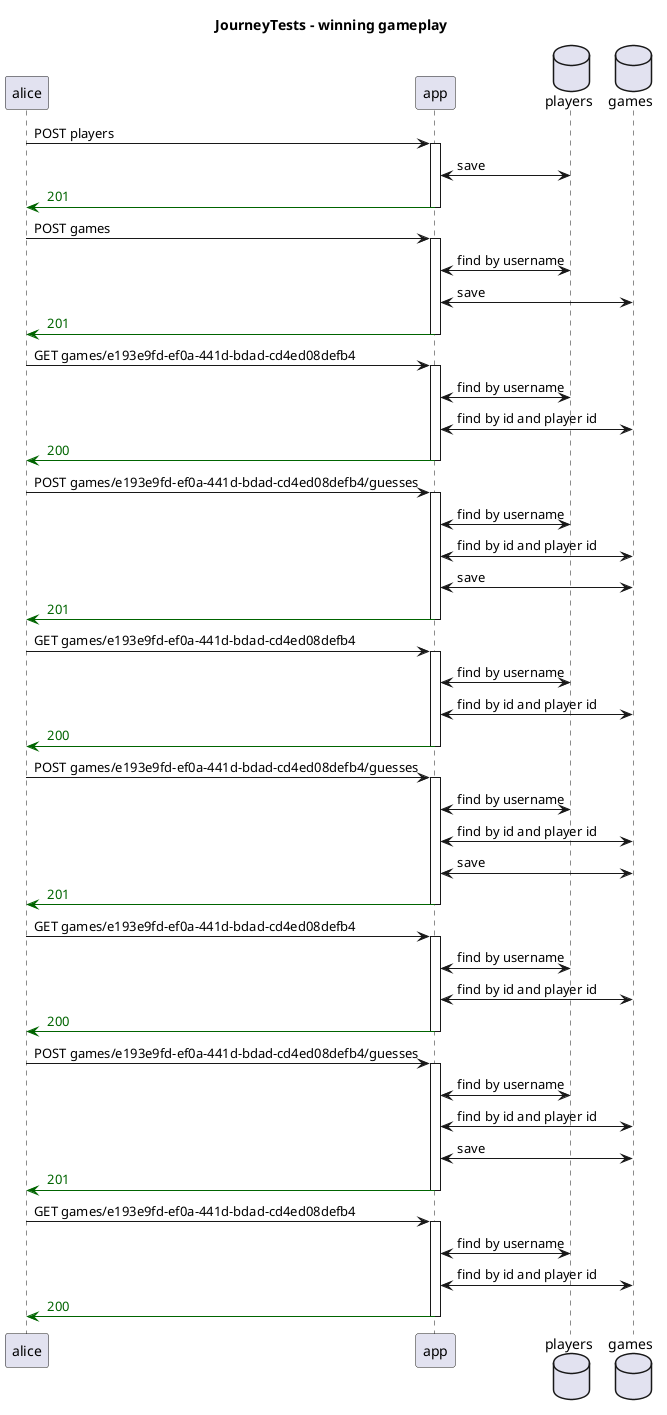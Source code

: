 @startuml
title JourneyTests - winning gameplay
participant "alice"
participant "app"
database "players"
database "games"
"alice" -> "app": POST players
activate "app"
"app" <-> "players": save
"app" -[#DarkGreen]> "alice": <color:DarkGreen> 201 
deactivate "app"
"alice" -> "app": POST games
activate "app"
"app" <-> "players": find by username
"app" <-> "games": save
"app" -[#DarkGreen]> "alice": <color:DarkGreen> 201 
deactivate "app"
"alice" -> "app": GET games/e193e9fd-ef0a-441d-bdad-cd4ed08defb4
activate "app"
"app" <-> "players": find by username
"app" <-> "games": find by id and player id
"app" -[#DarkGreen]> "alice": <color:DarkGreen> 200 
deactivate "app"
"alice" -> "app": POST games/e193e9fd-ef0a-441d-bdad-cd4ed08defb4/guesses
activate "app"
"app" <-> "players": find by username
"app" <-> "games": find by id and player id
"app" <-> "games": save
"app" -[#DarkGreen]> "alice": <color:DarkGreen> 201 
deactivate "app"
"alice" -> "app": GET games/e193e9fd-ef0a-441d-bdad-cd4ed08defb4
activate "app"
"app" <-> "players": find by username
"app" <-> "games": find by id and player id
"app" -[#DarkGreen]> "alice": <color:DarkGreen> 200 
deactivate "app"
"alice" -> "app": POST games/e193e9fd-ef0a-441d-bdad-cd4ed08defb4/guesses
activate "app"
"app" <-> "players": find by username
"app" <-> "games": find by id and player id
"app" <-> "games": save
"app" -[#DarkGreen]> "alice": <color:DarkGreen> 201 
deactivate "app"
"alice" -> "app": GET games/e193e9fd-ef0a-441d-bdad-cd4ed08defb4
activate "app"
"app" <-> "players": find by username
"app" <-> "games": find by id and player id
"app" -[#DarkGreen]> "alice": <color:DarkGreen> 200 
deactivate "app"
"alice" -> "app": POST games/e193e9fd-ef0a-441d-bdad-cd4ed08defb4/guesses
activate "app"
"app" <-> "players": find by username
"app" <-> "games": find by id and player id
"app" <-> "games": save
"app" -[#DarkGreen]> "alice": <color:DarkGreen> 201 
deactivate "app"
"alice" -> "app": GET games/e193e9fd-ef0a-441d-bdad-cd4ed08defb4
activate "app"
"app" <-> "players": find by username
"app" <-> "games": find by id and player id
"app" -[#DarkGreen]> "alice": <color:DarkGreen> 200 
deactivate "app"
@enduml